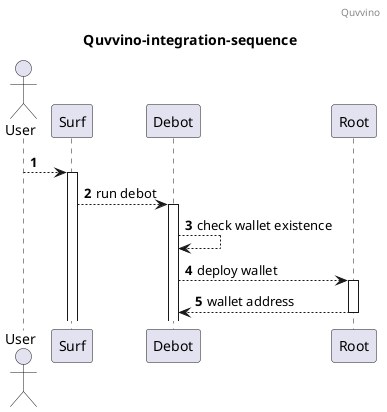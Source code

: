 @startuml Quvvino
header Quvvino
title Quvvino-integration-sequence
skinparam maxMessageSize 200
skinparam guillemet true
autonumber
actor "User" 
participant "Surf" 
participant "Debot"
participant "Root"
User --> Surf ++: 
Surf --> Debot ++: run debot
Debot --> Debot: check wallet existence
Debot --> Root ++: deploy wallet
Root --> Debot: wallet address
deactivate Root
@enduml